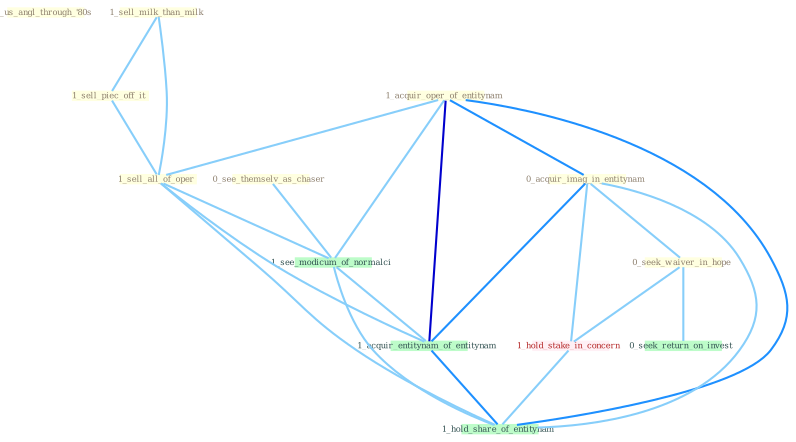 Graph G{ 
    node
    [shape=polygon,style=filled,width=.5,height=.06,color="#BDFCC9",fixedsize=true,fontsize=4,
    fontcolor="#2f4f4f"];
    {node
    [color="#ffffe0", fontcolor="#8b7d6b"] "0_us_angl_through_'80s " "1_sell_milk_than_milk " "0_see_themselv_as_chaser " "1_acquir_oper_of_entitynam " "1_sell_piec_off_it " "0_acquir_imag_in_entitynam " "0_seek_waiver_in_hope " "1_sell_all_of_oper "}
{node [color="#fff0f5", fontcolor="#b22222"] "1_hold_stake_in_concern "}
edge [color="#B0E2FF"];

	"1_sell_milk_than_milk " -- "1_sell_piec_off_it " [w="1", color="#87cefa" ];
	"1_sell_milk_than_milk " -- "1_sell_all_of_oper " [w="1", color="#87cefa" ];
	"0_see_themselv_as_chaser " -- "1_see_modicum_of_normalci " [w="1", color="#87cefa" ];
	"1_acquir_oper_of_entitynam " -- "0_acquir_imag_in_entitynam " [w="2", color="#1e90ff" , len=0.8];
	"1_acquir_oper_of_entitynam " -- "1_sell_all_of_oper " [w="1", color="#87cefa" ];
	"1_acquir_oper_of_entitynam " -- "1_see_modicum_of_normalci " [w="1", color="#87cefa" ];
	"1_acquir_oper_of_entitynam " -- "1_acquir_entitynam_of_entitynam " [w="3", color="#0000cd" , len=0.6];
	"1_acquir_oper_of_entitynam " -- "1_hold_share_of_entitynam " [w="2", color="#1e90ff" , len=0.8];
	"1_sell_piec_off_it " -- "1_sell_all_of_oper " [w="1", color="#87cefa" ];
	"0_acquir_imag_in_entitynam " -- "0_seek_waiver_in_hope " [w="1", color="#87cefa" ];
	"0_acquir_imag_in_entitynam " -- "1_hold_stake_in_concern " [w="1", color="#87cefa" ];
	"0_acquir_imag_in_entitynam " -- "1_acquir_entitynam_of_entitynam " [w="2", color="#1e90ff" , len=0.8];
	"0_acquir_imag_in_entitynam " -- "1_hold_share_of_entitynam " [w="1", color="#87cefa" ];
	"0_seek_waiver_in_hope " -- "1_hold_stake_in_concern " [w="1", color="#87cefa" ];
	"0_seek_waiver_in_hope " -- "0_seek_return_on_invest " [w="1", color="#87cefa" ];
	"1_sell_all_of_oper " -- "1_see_modicum_of_normalci " [w="1", color="#87cefa" ];
	"1_sell_all_of_oper " -- "1_acquir_entitynam_of_entitynam " [w="1", color="#87cefa" ];
	"1_sell_all_of_oper " -- "1_hold_share_of_entitynam " [w="1", color="#87cefa" ];
	"1_hold_stake_in_concern " -- "1_hold_share_of_entitynam " [w="1", color="#87cefa" ];
	"1_see_modicum_of_normalci " -- "1_acquir_entitynam_of_entitynam " [w="1", color="#87cefa" ];
	"1_see_modicum_of_normalci " -- "1_hold_share_of_entitynam " [w="1", color="#87cefa" ];
	"1_acquir_entitynam_of_entitynam " -- "1_hold_share_of_entitynam " [w="2", color="#1e90ff" , len=0.8];
}